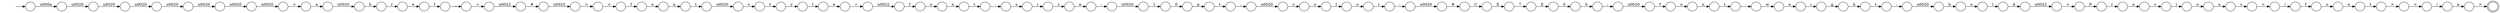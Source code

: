 digraph Automaton {
  rankdir = LR;
  0 [shape=circle,label=""];
  0 -> 30 [label="e"]
  1 [shape=circle,label=""];
  1 -> 29 [label="\u0020"]
  2 [shape=circle,label=""];
  2 -> 52 [label="P"]
  3 [shape=circle,label=""];
  3 -> 80 [label="e"]
  4 [shape=circle,label=""];
  4 -> 82 [label="\u0020"]
  5 [shape=circle,label=""];
  5 -> 4 [label="\u0020"]
  6 [shape=circle,label=""];
  6 -> 20 [label="o"]
  7 [shape=circle,label=""];
  7 -> 42 [label="\u0022"]
  8 [shape=circle,label=""];
  8 -> 38 [label="v"]
  9 [shape=circle,label=""];
  9 -> 68 [label="l"]
  10 [shape=circle,label=""];
  10 -> 32 [label="i"]
  11 [shape=circle,label=""];
  11 -> 101 [label="e"]
  12 [shape=circle,label=""];
  12 -> 73 [label=";"]
  13 [shape=circle,label=""];
  13 -> 78 [label="\u0022"]
  14 [shape=circle,label=""];
  14 -> 104 [label=">"]
  15 [shape=circle,label=""];
  15 -> 105 [label="f"]
  16 [shape=circle,label=""];
  16 -> 37 [label="n"]
  17 [shape=circle,label=""];
  17 -> 81 [label="t"]
  18 [shape=circle,label=""];
  18 -> 56 [label="t"]
  19 [shape=circle,label=""];
  19 -> 21 [label="c"]
  20 [shape=circle,label=""];
  20 -> 66 [label="u"]
  21 [shape=circle,label=""];
  21 -> 9 [label="o"]
  22 [shape=circle,label=""];
  22 -> 11 [label="w"]
  23 [shape=circle,label=""];
  23 -> 27 [label="\u0022"]
  24 [shape=circle,label=""];
  24 -> 64 [label="g"]
  25 [shape=circle,label=""];
  25 -> 92 [label="f"]
  26 [shape=circle,label=""];
  26 -> 47 [label="_"]
  27 [shape=circle,label=""];
  27 -> 7 [label="#"]
  28 [shape=circle,label=""];
  28 -> 17 [label="n"]
  29 [shape=circle,label=""];
  29 -> 99 [label="h"]
  30 [shape=circle,label=""];
  30 -> 85 [label="="]
  31 [shape=circle,label=""];
  31 -> 34 [label="#"]
  32 [shape=circle,label=""];
  32 -> 70 [label="z"]
  33 [shape=circle,label=""];
  33 -> 86 [label="\u0020"]
  34 [shape=circle,label=""];
  34 -> 100 [label="C"]
  35 [shape=circle,label=""];
  35 -> 59 [label="0"]
  36 [shape=circle,label=""];
  36 -> 0 [label="l"]
  37 [shape=circle,label=""];
  37 -> 89 [label="t"]
  38 [shape=circle,label=""];
  38 -> 6 [label="i"]
  39 [shape=circle,label=""];
  39 -> 18 [label="p"]
  40 [shape=circle,label=""];
  40 -> 39 [label="0"]
  41 [shape=circle,label=""];
  41 -> 61 [label="t"]
  42 [shape=circle,label=""];
  42 -> 102 [label=">"]
  43 [shape=circle,label=""];
  43 -> 40 [label="1"]
  44 [shape=circle,label=""];
  44 -> 83 [label="t"]
  45 [shape=circle,label=""];
  45 -> 41 [label="s"]
  46 [shape=circle,label=""];
  46 -> 94 [label="o"]
  47 [shape=circle,label=""];
  47 -> 23 [label="="]
  48 [shape=circle,label=""];
  48 -> 31 [label="\u0020"]
  49 [shape=circle,label=""];
  49 -> 57 [label="o"]
  50 [shape=circle,label=""];
  50 -> 98 [label="/"]
  51 [shape=circle,label=""];
  51 -> 13 [label="d"]
  52 [shape=circle,label=""];
  52 -> 67 [label="r"]
  53 [shape=circle,label=""];
  53 -> 74 [label="\u0020"]
  54 [shape=circle,label=""];
  54 -> 93 [label="t"]
  55 [shape=circle,label=""];
  55 -> 33 [label=":"]
  56 [shape=circle,label=""];
  56 -> 96 [label=";"]
  57 [shape=circle,label=""];
  57 -> 51 [label="l"]
  58 [shape=circle,label=""];
  58 -> 35 [label="E"]
  59 [shape=circle,label=""];
  59 -> 12 [label="0"]
  60 [shape=circle,label=""];
  60 -> 90 [label="<"]
  61 [shape=circle,label=""];
  61 -> 36 [label="y"]
  62 [shape=circle,label=""];
  62 -> 58 [label="7"]
  63 [shape=circle,label=""];
  63 -> 53 [label="\u0020"]
  64 [shape=circle,label=""];
  64 -> 65 [label="h"]
  65 [shape=circle,label=""];
  65 -> 55 [label="t"]
  66 [shape=circle,label=""];
  66 -> 60 [label="s"]
  67 [shape=circle,label=""];
  67 -> 8 [label="e"]
  68 [shape=circle,label=""];
  68 -> 69 [label="o"]
  69 [shape=circle,label=""];
  69 -> 75 [label="r"]
  70 [shape=circle,label=""];
  70 -> 95 [label="e"]
  71 [shape=circle,label=""];
  71 -> 44 [label="n"]
  72 [shape=circle,label=""];
  72 -> 91 [label="\u0020"]
  73 [shape=circle,label=""];
  73 -> 77 [label="\u0020"]
  74 [shape=circle,label=""];
  74 -> 103 [label="<"]
  75 [shape=circle,label=""];
  75 -> 48 [label=":"]
  76 [shape=circle,label=""];
  76 -> 79 [label="f"]
  77 [shape=circle,label=""];
  77 -> 46 [label="f"]
  78 [shape=circle,label=""];
  78 -> 2 [label=">"]
  79 [shape=circle,label=""];
  79 -> 71 [label="o"]
  80 [shape=circle,label=""];
  80 -> 26 [label="f"]
  81 [shape=circle,label=""];
  81 -> 84 [label=">"]
  82 [shape=circle,label=""];
  82 -> 72 [label="\u0020"]
  83 [shape=circle,label=""];
  83 -> 87 [label="-"]
  84 [shape=circle,label=""];
  84 -> 50 [label="<"]
  85 [shape=circle,label=""];
  85 -> 76 [label="\u0022"]
  86 [shape=circle,label=""];
  86 -> 49 [label="b"]
  87 [shape=circle,label=""];
  87 -> 10 [label="s"]
  88 [shape=circle,label=""];
  88 -> 43 [label="\u0020"]
  89 [shape=circle,label=""];
  89 -> 45 [label="\u0020"]
  90 [shape=circle,label=""];
  90 -> 25 [label="/"]
  91 [shape=circle,label=""];
  91 -> 63 [label="\u0020"]
  92 [shape=circle,label=""];
  92 -> 28 [label="o"]
  93 [shape=circle,label=""];
  93 -> 22 [label="-"]
  94 [shape=circle,label=""];
  94 -> 54 [label="n"]
  95 [shape=circle,label=""];
  95 -> 88 [label=":"]
  96 [shape=circle,label=""];
  96 -> 19 [label="\u0020"]
  97 [shape=circle,label=""];
  initial [shape=plaintext,label=""];
  initial -> 97
  97 -> 5 [label="\u000a"]
  98 [shape=circle,label=""];
  98 -> 14 [label="a"]
  99 [shape=circle,label=""];
  99 -> 3 [label="r"]
  100 [shape=circle,label=""];
  100 -> 62 [label="E"]
  101 [shape=circle,label=""];
  101 -> 24 [label="i"]
  102 [shape=circle,label=""];
  102 -> 15 [label="<"]
  103 [shape=circle,label=""];
  103 -> 1 [label="a"]
  104 [shape=doublecircle,label=""];
  105 [shape=circle,label=""];
  105 -> 16 [label="o"]
}

